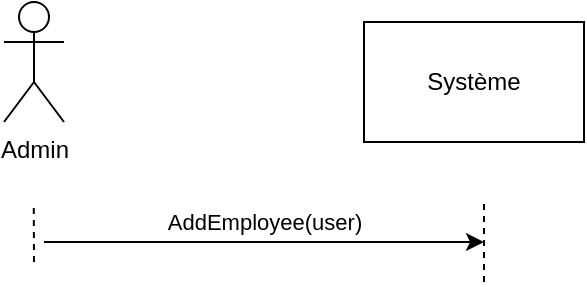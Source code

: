 <mxfile version="13.6.2" type="device"><diagram id="HokmBCTXs0-2HbBA9BNa" name="Page-1"><mxGraphModel dx="884" dy="333" grid="1" gridSize="10" guides="1" tooltips="1" connect="1" arrows="1" fold="1" page="1" pageScale="1" pageWidth="827" pageHeight="1169" math="0" shadow="0"><root><mxCell id="0"/><mxCell id="1" parent="0"/><mxCell id="VDEviaoX91W6Sij0hg4o-57" value="Admin" style="shape=umlActor;verticalLabelPosition=bottom;labelBackgroundColor=#ffffff;verticalAlign=top;html=1;outlineConnect=0;" parent="1" vertex="1"><mxGeometry x="260" y="10" width="30" height="60" as="geometry"/></mxCell><mxCell id="VDEviaoX91W6Sij0hg4o-58" value="AddEmployee(user)" style="endArrow=classic;html=1;" parent="1" edge="1"><mxGeometry y="10" width="50" height="50" relative="1" as="geometry"><mxPoint x="280" y="130" as="sourcePoint"/><mxPoint x="500" y="130" as="targetPoint"/><mxPoint as="offset"/></mxGeometry></mxCell><mxCell id="VDEviaoX91W6Sij0hg4o-59" value="Système" style="rounded=0;whiteSpace=wrap;html=1;" parent="1" vertex="1"><mxGeometry x="440" y="20" width="110" height="60" as="geometry"/></mxCell><mxCell id="VDEviaoX91W6Sij0hg4o-60" value="" style="endArrow=none;dashed=1;html=1;" parent="1" edge="1"><mxGeometry width="50" height="50" relative="1" as="geometry"><mxPoint x="500" y="150" as="sourcePoint"/><mxPoint x="500" y="110" as="targetPoint"/></mxGeometry></mxCell><mxCell id="VDEviaoX91W6Sij0hg4o-61" value="" style="endArrow=none;dashed=1;html=1;" parent="1" edge="1"><mxGeometry width="50" height="50" relative="1" as="geometry"><mxPoint x="275" y="140" as="sourcePoint"/><mxPoint x="274.88" y="110" as="targetPoint"/></mxGeometry></mxCell></root></mxGraphModel></diagram></mxfile>